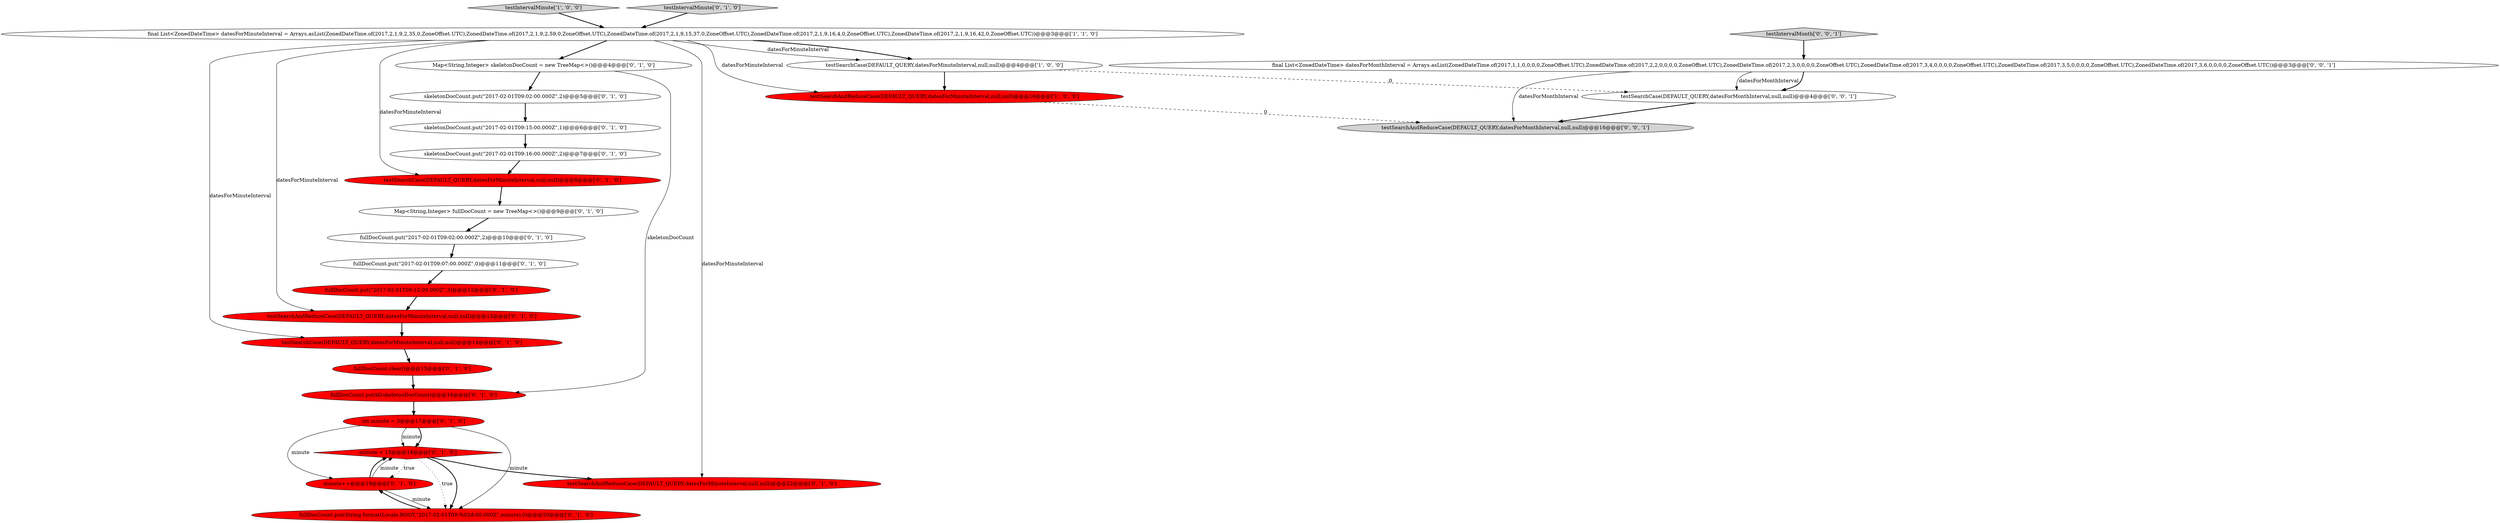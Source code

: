 digraph {
4 [style = filled, label = "testSearchCase(DEFAULT_QUERY,datesForMinuteInterval,null,null)@@@8@@@['0', '1', '0']", fillcolor = red, shape = ellipse image = "AAA1AAABBB2BBB"];
19 [style = filled, label = "minute < 15@@@18@@@['0', '1', '0']", fillcolor = red, shape = diamond image = "AAA1AAABBB2BBB"];
1 [style = filled, label = "testIntervalMinute['1', '0', '0']", fillcolor = lightgray, shape = diamond image = "AAA0AAABBB1BBB"];
26 [style = filled, label = "testIntervalMonth['0', '0', '1']", fillcolor = lightgray, shape = diamond image = "AAA0AAABBB3BBB"];
24 [style = filled, label = "final List<ZonedDateTime> datesForMonthInterval = Arrays.asList(ZonedDateTime.of(2017,1,1,0,0,0,0,ZoneOffset.UTC),ZonedDateTime.of(2017,2,2,0,0,0,0,ZoneOffset.UTC),ZonedDateTime.of(2017,2,3,0,0,0,0,ZoneOffset.UTC),ZonedDateTime.of(2017,3,4,0,0,0,0,ZoneOffset.UTC),ZonedDateTime.of(2017,3,5,0,0,0,0,ZoneOffset.UTC),ZonedDateTime.of(2017,3,6,0,0,0,0,ZoneOffset.UTC))@@@3@@@['0', '0', '1']", fillcolor = white, shape = ellipse image = "AAA0AAABBB3BBB"];
14 [style = filled, label = "minute++@@@19@@@['0', '1', '0']", fillcolor = red, shape = ellipse image = "AAA1AAABBB2BBB"];
5 [style = filled, label = "fullDocCount.clear()@@@15@@@['0', '1', '0']", fillcolor = red, shape = ellipse image = "AAA1AAABBB2BBB"];
23 [style = filled, label = "testSearchAndReduceCase(DEFAULT_QUERY,datesForMonthInterval,null,null)@@@16@@@['0', '0', '1']", fillcolor = lightgray, shape = ellipse image = "AAA0AAABBB3BBB"];
12 [style = filled, label = "testSearchAndReduceCase(DEFAULT_QUERY,datesForMinuteInterval,null,null)@@@13@@@['0', '1', '0']", fillcolor = red, shape = ellipse image = "AAA1AAABBB2BBB"];
9 [style = filled, label = "fullDocCount.put(\"2017-02-01T09:07:00.000Z\",0)@@@11@@@['0', '1', '0']", fillcolor = white, shape = ellipse image = "AAA0AAABBB2BBB"];
22 [style = filled, label = "fullDocCount.put(String.format(Locale.ROOT,\"2017-02-01T09:%02d:00.000Z\",minute),0)@@@20@@@['0', '1', '0']", fillcolor = red, shape = ellipse image = "AAA1AAABBB2BBB"];
16 [style = filled, label = "skeletonDocCount.put(\"2017-02-01T09:02:00.000Z\",2)@@@5@@@['0', '1', '0']", fillcolor = white, shape = ellipse image = "AAA0AAABBB2BBB"];
13 [style = filled, label = "testSearchCase(DEFAULT_QUERY,datesForMinuteInterval,null,null)@@@14@@@['0', '1', '0']", fillcolor = red, shape = ellipse image = "AAA1AAABBB2BBB"];
6 [style = filled, label = "fullDocCount.putAll(skeletonDocCount)@@@16@@@['0', '1', '0']", fillcolor = red, shape = ellipse image = "AAA1AAABBB2BBB"];
25 [style = filled, label = "testSearchCase(DEFAULT_QUERY,datesForMonthInterval,null,null)@@@4@@@['0', '0', '1']", fillcolor = white, shape = ellipse image = "AAA0AAABBB3BBB"];
3 [style = filled, label = "final List<ZonedDateTime> datesForMinuteInterval = Arrays.asList(ZonedDateTime.of(2017,2,1,9,2,35,0,ZoneOffset.UTC),ZonedDateTime.of(2017,2,1,9,2,59,0,ZoneOffset.UTC),ZonedDateTime.of(2017,2,1,9,15,37,0,ZoneOffset.UTC),ZonedDateTime.of(2017,2,1,9,16,4,0,ZoneOffset.UTC),ZonedDateTime.of(2017,2,1,9,16,42,0,ZoneOffset.UTC))@@@3@@@['1', '1', '0']", fillcolor = white, shape = ellipse image = "AAA0AAABBB1BBB"];
0 [style = filled, label = "testSearchCase(DEFAULT_QUERY,datesForMinuteInterval,null,null)@@@4@@@['1', '0', '0']", fillcolor = white, shape = ellipse image = "AAA0AAABBB1BBB"];
17 [style = filled, label = "fullDocCount.put(\"2017-02-01T09:02:00.000Z\",2)@@@10@@@['0', '1', '0']", fillcolor = white, shape = ellipse image = "AAA0AAABBB2BBB"];
11 [style = filled, label = "Map<String,Integer> fullDocCount = new TreeMap<>()@@@9@@@['0', '1', '0']", fillcolor = white, shape = ellipse image = "AAA0AAABBB2BBB"];
7 [style = filled, label = "fullDocCount.put(\"2017-02-01T09:12:00.000Z\",3)@@@12@@@['0', '1', '0']", fillcolor = red, shape = ellipse image = "AAA1AAABBB2BBB"];
2 [style = filled, label = "testSearchAndReduceCase(DEFAULT_QUERY,datesForMinuteInterval,null,null)@@@16@@@['1', '0', '0']", fillcolor = red, shape = ellipse image = "AAA1AAABBB1BBB"];
21 [style = filled, label = "testIntervalMinute['0', '1', '0']", fillcolor = lightgray, shape = diamond image = "AAA0AAABBB2BBB"];
18 [style = filled, label = "skeletonDocCount.put(\"2017-02-01T09:16:00.000Z\",2)@@@7@@@['0', '1', '0']", fillcolor = white, shape = ellipse image = "AAA0AAABBB2BBB"];
15 [style = filled, label = "testSearchAndReduceCase(DEFAULT_QUERY,datesForMinuteInterval,null,null)@@@22@@@['0', '1', '0']", fillcolor = red, shape = ellipse image = "AAA1AAABBB2BBB"];
10 [style = filled, label = "Map<String,Integer> skeletonDocCount = new TreeMap<>()@@@4@@@['0', '1', '0']", fillcolor = white, shape = ellipse image = "AAA0AAABBB2BBB"];
20 [style = filled, label = "int minute = 3@@@17@@@['0', '1', '0']", fillcolor = red, shape = ellipse image = "AAA1AAABBB2BBB"];
8 [style = filled, label = "skeletonDocCount.put(\"2017-02-01T09:15:00.000Z\",1)@@@6@@@['0', '1', '0']", fillcolor = white, shape = ellipse image = "AAA0AAABBB2BBB"];
2->23 [style = dashed, label="0"];
19->14 [style = dotted, label="true"];
20->14 [style = solid, label="minute"];
16->8 [style = bold, label=""];
7->12 [style = bold, label=""];
25->23 [style = bold, label=""];
8->18 [style = bold, label=""];
10->6 [style = solid, label="skeletonDocCount"];
17->9 [style = bold, label=""];
0->2 [style = bold, label=""];
1->3 [style = bold, label=""];
14->19 [style = bold, label=""];
3->4 [style = solid, label="datesForMinuteInterval"];
3->15 [style = solid, label="datesForMinuteInterval"];
9->7 [style = bold, label=""];
26->24 [style = bold, label=""];
3->0 [style = bold, label=""];
3->0 [style = solid, label="datesForMinuteInterval"];
24->25 [style = solid, label="datesForMonthInterval"];
20->22 [style = solid, label="minute"];
3->12 [style = solid, label="datesForMinuteInterval"];
6->20 [style = bold, label=""];
3->10 [style = bold, label=""];
12->13 [style = bold, label=""];
14->22 [style = solid, label="minute"];
10->16 [style = bold, label=""];
18->4 [style = bold, label=""];
5->6 [style = bold, label=""];
0->25 [style = dashed, label="0"];
24->25 [style = bold, label=""];
14->19 [style = solid, label="minute"];
19->22 [style = dotted, label="true"];
13->5 [style = bold, label=""];
20->19 [style = solid, label="minute"];
11->17 [style = bold, label=""];
19->15 [style = bold, label=""];
22->14 [style = bold, label=""];
4->11 [style = bold, label=""];
20->19 [style = bold, label=""];
3->13 [style = solid, label="datesForMinuteInterval"];
19->22 [style = bold, label=""];
3->2 [style = solid, label="datesForMinuteInterval"];
21->3 [style = bold, label=""];
24->23 [style = solid, label="datesForMonthInterval"];
}
